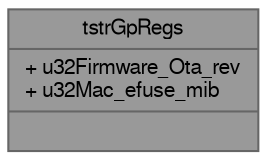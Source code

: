 digraph "tstrGpRegs"
{
 // LATEX_PDF_SIZE
  bgcolor="transparent";
  edge [fontname=FreeSans,fontsize=10,labelfontname=FreeSans,labelfontsize=10];
  node [fontname=FreeSans,fontsize=10,shape=box,height=0.2,width=0.4];
  Node1 [shape=record,label="{tstrGpRegs\n|+ u32Firmware_Ota_rev\l+ u32Mac_efuse_mib\l|}",height=0.2,width=0.4,color="gray40", fillcolor="grey60", style="filled", fontcolor="black",tooltip=" "];
}
